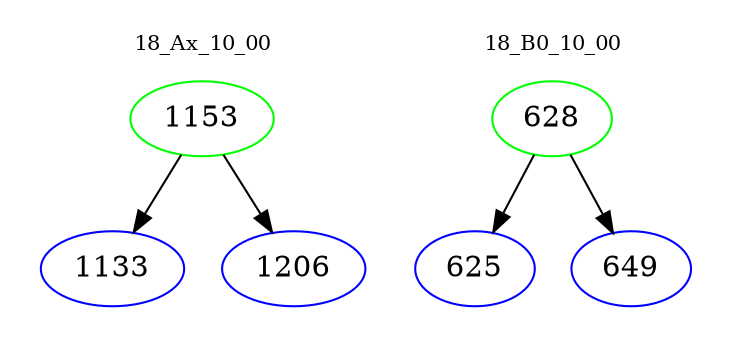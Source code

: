 digraph{
subgraph cluster_0 {
color = white
label = "18_Ax_10_00";
fontsize=10;
T0_1153 [label="1153", color="green"]
T0_1153 -> T0_1133 [color="black"]
T0_1133 [label="1133", color="blue"]
T0_1153 -> T0_1206 [color="black"]
T0_1206 [label="1206", color="blue"]
}
subgraph cluster_1 {
color = white
label = "18_B0_10_00";
fontsize=10;
T1_628 [label="628", color="green"]
T1_628 -> T1_625 [color="black"]
T1_625 [label="625", color="blue"]
T1_628 -> T1_649 [color="black"]
T1_649 [label="649", color="blue"]
}
}
